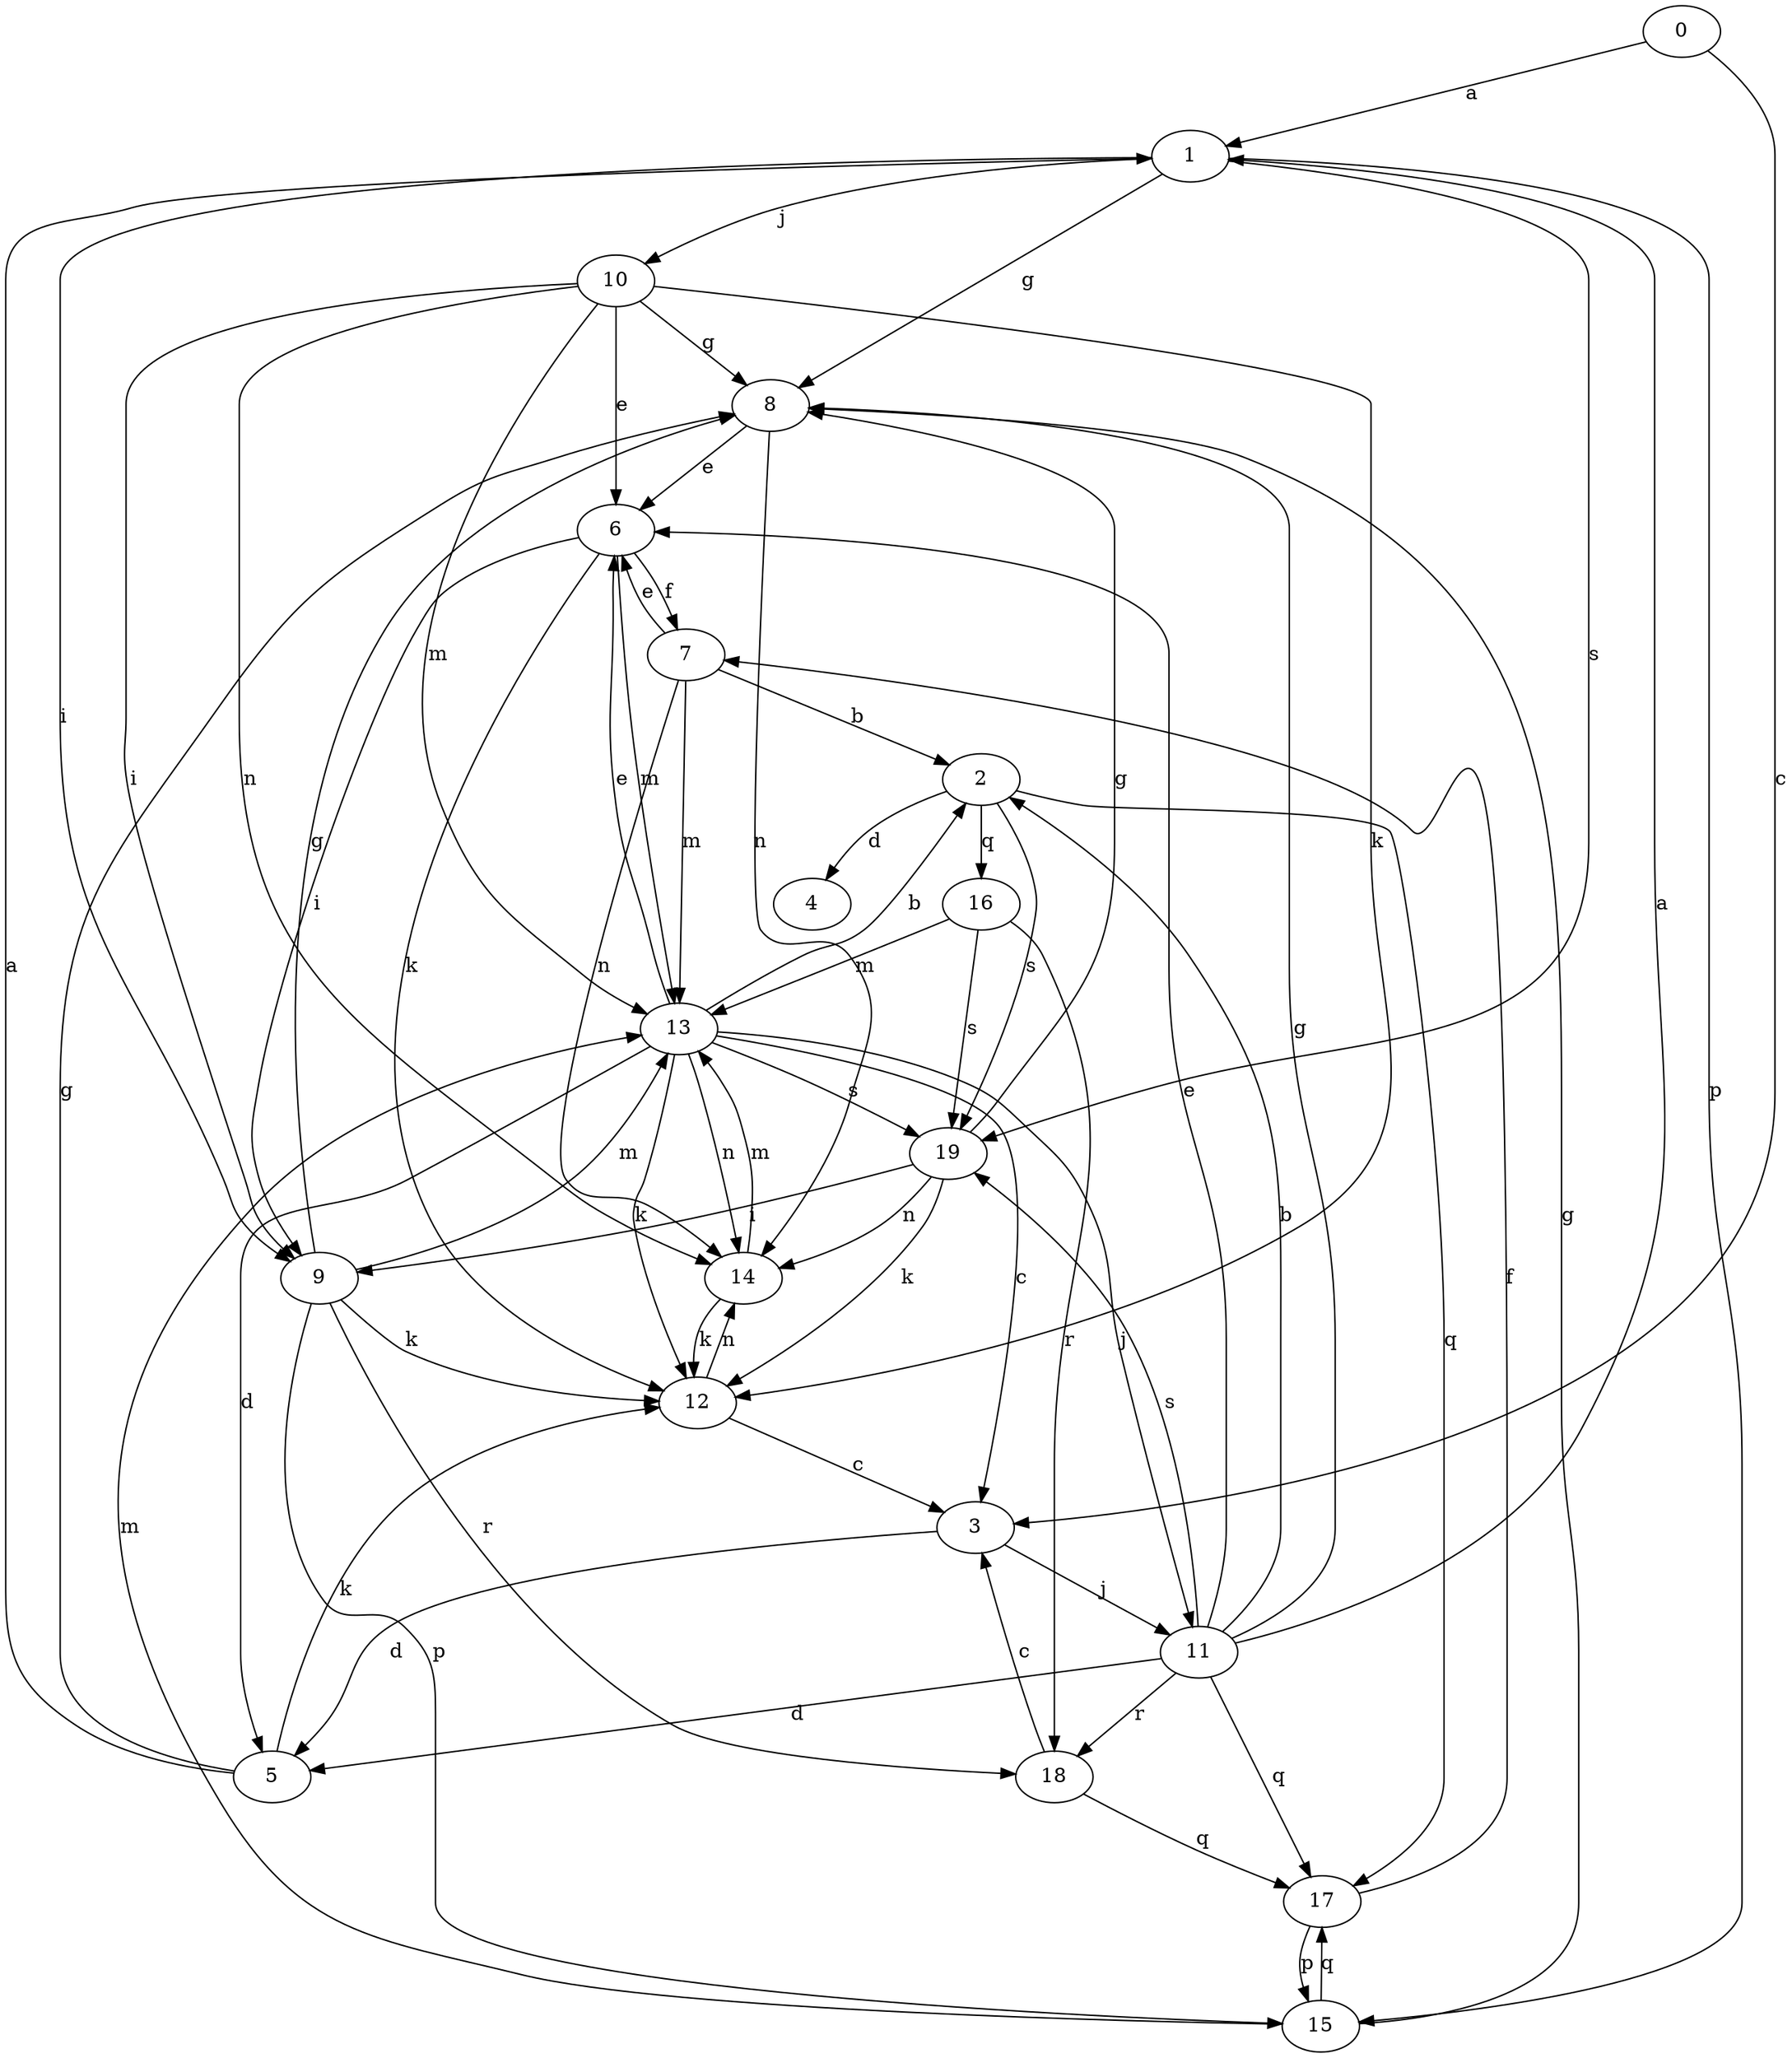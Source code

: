 strict digraph  {
0;
1;
2;
3;
4;
5;
6;
7;
8;
9;
10;
11;
12;
13;
14;
15;
16;
17;
18;
19;
0 -> 1  [label=a];
0 -> 3  [label=c];
1 -> 8  [label=g];
1 -> 9  [label=i];
1 -> 10  [label=j];
1 -> 15  [label=p];
1 -> 19  [label=s];
2 -> 4  [label=d];
2 -> 16  [label=q];
2 -> 17  [label=q];
2 -> 19  [label=s];
3 -> 5  [label=d];
3 -> 11  [label=j];
5 -> 1  [label=a];
5 -> 8  [label=g];
5 -> 12  [label=k];
6 -> 7  [label=f];
6 -> 9  [label=i];
6 -> 12  [label=k];
6 -> 13  [label=m];
7 -> 2  [label=b];
7 -> 6  [label=e];
7 -> 13  [label=m];
7 -> 14  [label=n];
8 -> 6  [label=e];
8 -> 14  [label=n];
9 -> 8  [label=g];
9 -> 12  [label=k];
9 -> 13  [label=m];
9 -> 15  [label=p];
9 -> 18  [label=r];
10 -> 6  [label=e];
10 -> 8  [label=g];
10 -> 9  [label=i];
10 -> 12  [label=k];
10 -> 13  [label=m];
10 -> 14  [label=n];
11 -> 1  [label=a];
11 -> 2  [label=b];
11 -> 5  [label=d];
11 -> 6  [label=e];
11 -> 8  [label=g];
11 -> 17  [label=q];
11 -> 18  [label=r];
11 -> 19  [label=s];
12 -> 3  [label=c];
12 -> 14  [label=n];
13 -> 2  [label=b];
13 -> 3  [label=c];
13 -> 5  [label=d];
13 -> 6  [label=e];
13 -> 11  [label=j];
13 -> 12  [label=k];
13 -> 14  [label=n];
13 -> 19  [label=s];
14 -> 12  [label=k];
14 -> 13  [label=m];
15 -> 8  [label=g];
15 -> 13  [label=m];
15 -> 17  [label=q];
16 -> 13  [label=m];
16 -> 18  [label=r];
16 -> 19  [label=s];
17 -> 7  [label=f];
17 -> 15  [label=p];
18 -> 3  [label=c];
18 -> 17  [label=q];
19 -> 8  [label=g];
19 -> 9  [label=i];
19 -> 12  [label=k];
19 -> 14  [label=n];
}
